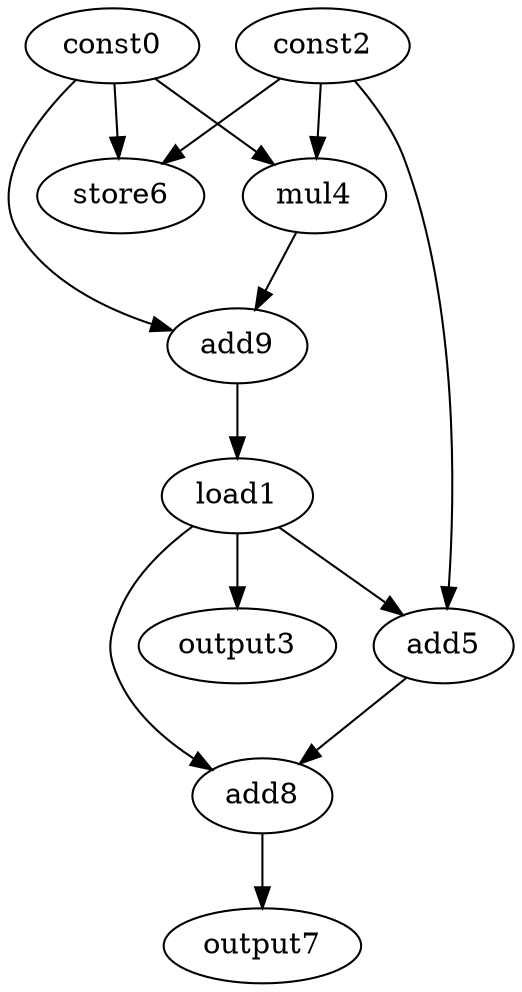 digraph G { 
const0[opcode=const]; 
load1[opcode=load]; 
const2[opcode=const]; 
output3[opcode=output]; 
mul4[opcode=mul]; 
add5[opcode=add]; 
store6[opcode=store]; 
output7[opcode=output]; 
add8[opcode=add]; 
add9[opcode=add]; 
const0->mul4[operand=0];
const2->mul4[operand=1];
const0->store6[operand=0];
const2->store6[operand=1];
const0->add9[operand=0];
mul4->add9[operand=1];
add9->load1[operand=0];
load1->output3[operand=0];
load1->add5[operand=0];
const2->add5[operand=1];
load1->add8[operand=0];
add5->add8[operand=1];
add8->output7[operand=0];
}
